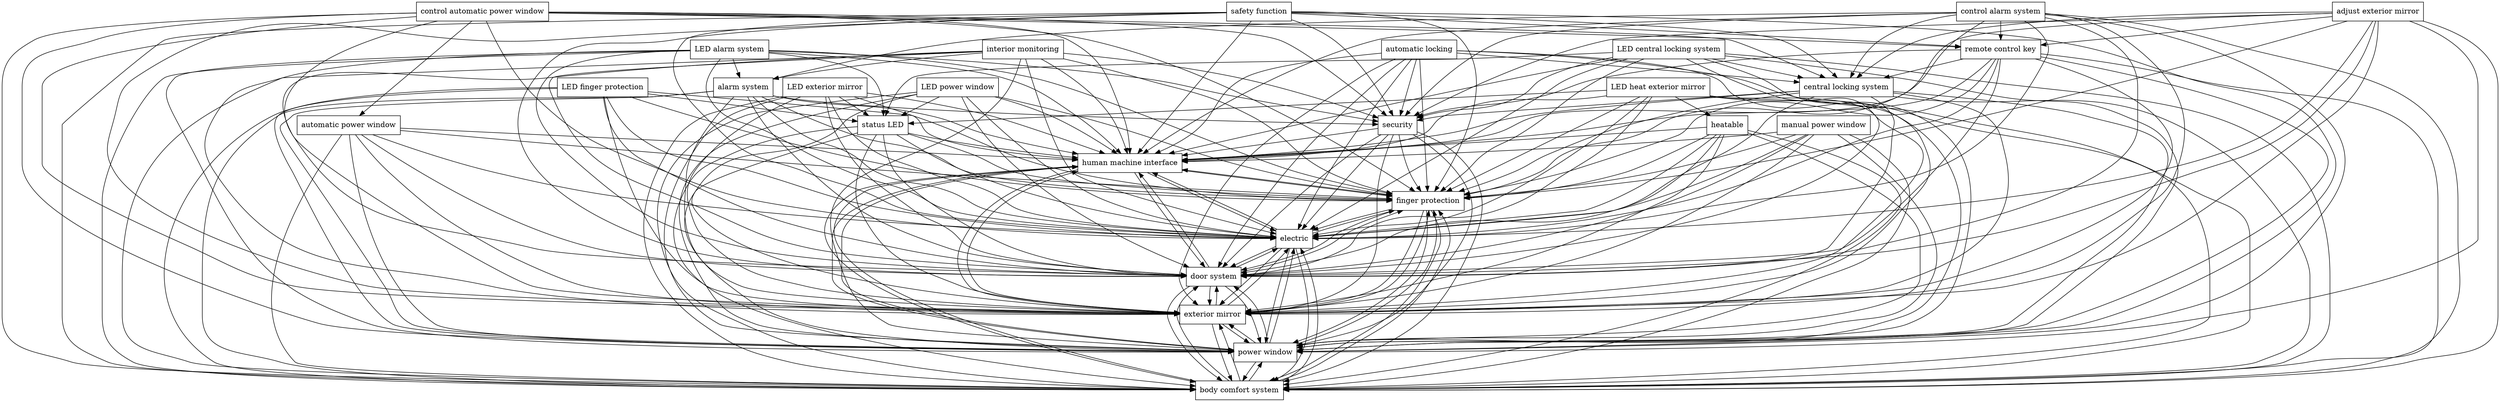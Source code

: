 digraph{
graph [rankdir=TB];
node [shape=box];
edge [arrowhead=normal];
0[label="human machine interface",]
1[label="LED central locking system",]
2[label="automatic locking",]
3[label="interior monitoring",]
4[label="central locking system",]
5[label="finger protection",]
6[label="status LED",]
7[label="LED finger protection",]
8[label="security",]
9[label="body comfort system",]
10[label="power window",]
11[label="heatable",]
12[label="safety function",]
13[label="exterior mirror",]
14[label="control automatic power window",]
15[label="LED power window",]
16[label="control alarm system",]
17[label="manual power window",]
18[label="adjust exterior mirror",]
19[label="alarm system",]
20[label="door system",]
21[label="electric",]
22[label="LED alarm system",]
23[label="LED exterior mirror",]
24[label="LED heat exterior mirror",]
25[label="remote control key",]
26[label="automatic power window",]
0->5[label="",]
0->9[label="",]
0->10[label="",]
0->13[label="",]
0->20[label="",]
0->21[label="",]
1->0[label="",]
1->4[label="",]
1->5[label="",]
1->6[label="",]
1->8[label="",]
1->9[label="",]
1->10[label="",]
1->13[label="",]
1->20[label="",]
1->21[label="",]
2->0[label="",]
2->4[label="",]
2->5[label="",]
2->8[label="",]
2->9[label="",]
2->10[label="",]
2->13[label="",]
2->20[label="",]
2->21[label="",]
3->0[label="",]
3->5[label="",]
3->8[label="",]
3->9[label="",]
3->10[label="",]
3->13[label="",]
3->19[label="",]
3->20[label="",]
3->21[label="",]
4->0[label="",]
4->5[label="",]
4->8[label="",]
4->9[label="",]
4->10[label="",]
4->13[label="",]
4->20[label="",]
4->21[label="",]
5->0[label="",]
5->9[label="",]
5->10[label="",]
5->13[label="",]
5->20[label="",]
5->21[label="",]
6->0[label="",]
6->5[label="",]
6->9[label="",]
6->10[label="",]
6->13[label="",]
6->20[label="",]
6->21[label="",]
7->0[label="",]
7->5[label="",]
7->6[label="",]
7->9[label="",]
7->10[label="",]
7->13[label="",]
7->20[label="",]
7->21[label="",]
8->0[label="",]
8->5[label="",]
8->9[label="",]
8->10[label="",]
8->13[label="",]
8->20[label="",]
8->21[label="",]
9->0[label="",]
9->5[label="",]
9->10[label="",]
9->13[label="",]
9->20[label="",]
9->21[label="",]
10->0[label="",]
10->5[label="",]
10->9[label="",]
10->13[label="",]
10->20[label="",]
10->21[label="",]
11->0[label="",]
11->5[label="",]
11->9[label="",]
11->10[label="",]
11->13[label="",]
11->20[label="",]
11->21[label="",]
12->0[label="",]
12->4[label="",]
12->5[label="",]
12->8[label="",]
12->9[label="",]
12->10[label="",]
12->13[label="",]
12->20[label="",]
12->21[label="",]
12->25[label="",]
13->0[label="",]
13->5[label="",]
13->9[label="",]
13->10[label="",]
13->20[label="",]
13->21[label="",]
14->0[label="",]
14->4[label="",]
14->5[label="",]
14->8[label="",]
14->9[label="",]
14->10[label="",]
14->13[label="",]
14->20[label="",]
14->21[label="",]
14->25[label="",]
14->26[label="",]
15->0[label="",]
15->5[label="",]
15->6[label="",]
15->9[label="",]
15->10[label="",]
15->13[label="",]
15->20[label="",]
15->21[label="",]
16->0[label="",]
16->4[label="",]
16->5[label="",]
16->8[label="",]
16->9[label="",]
16->10[label="",]
16->13[label="",]
16->19[label="",]
16->20[label="",]
16->21[label="",]
16->25[label="",]
17->0[label="",]
17->5[label="",]
17->9[label="",]
17->10[label="",]
17->13[label="",]
17->20[label="",]
17->21[label="",]
18->0[label="",]
18->4[label="",]
18->5[label="",]
18->8[label="",]
18->9[label="",]
18->10[label="",]
18->13[label="",]
18->20[label="",]
18->21[label="",]
18->25[label="",]
19->0[label="",]
19->5[label="",]
19->8[label="",]
19->9[label="",]
19->10[label="",]
19->13[label="",]
19->20[label="",]
19->21[label="",]
20->0[label="",]
20->5[label="",]
20->9[label="",]
20->10[label="",]
20->13[label="",]
20->21[label="",]
21->0[label="",]
21->5[label="",]
21->9[label="",]
21->10[label="",]
21->13[label="",]
21->20[label="",]
22->0[label="",]
22->5[label="",]
22->6[label="",]
22->8[label="",]
22->9[label="",]
22->10[label="",]
22->13[label="",]
22->19[label="",]
22->20[label="",]
22->21[label="",]
23->0[label="",]
23->5[label="",]
23->6[label="",]
23->9[label="",]
23->10[label="",]
23->13[label="",]
23->20[label="",]
23->21[label="",]
24->0[label="",]
24->5[label="",]
24->6[label="",]
24->9[label="",]
24->10[label="",]
24->11[label="",]
24->13[label="",]
24->20[label="",]
24->21[label="",]
25->0[label="",]
25->4[label="",]
25->5[label="",]
25->8[label="",]
25->9[label="",]
25->10[label="",]
25->13[label="",]
25->20[label="",]
25->21[label="",]
26->0[label="",]
26->5[label="",]
26->9[label="",]
26->10[label="",]
26->13[label="",]
26->20[label="",]
26->21[label="",]
}
